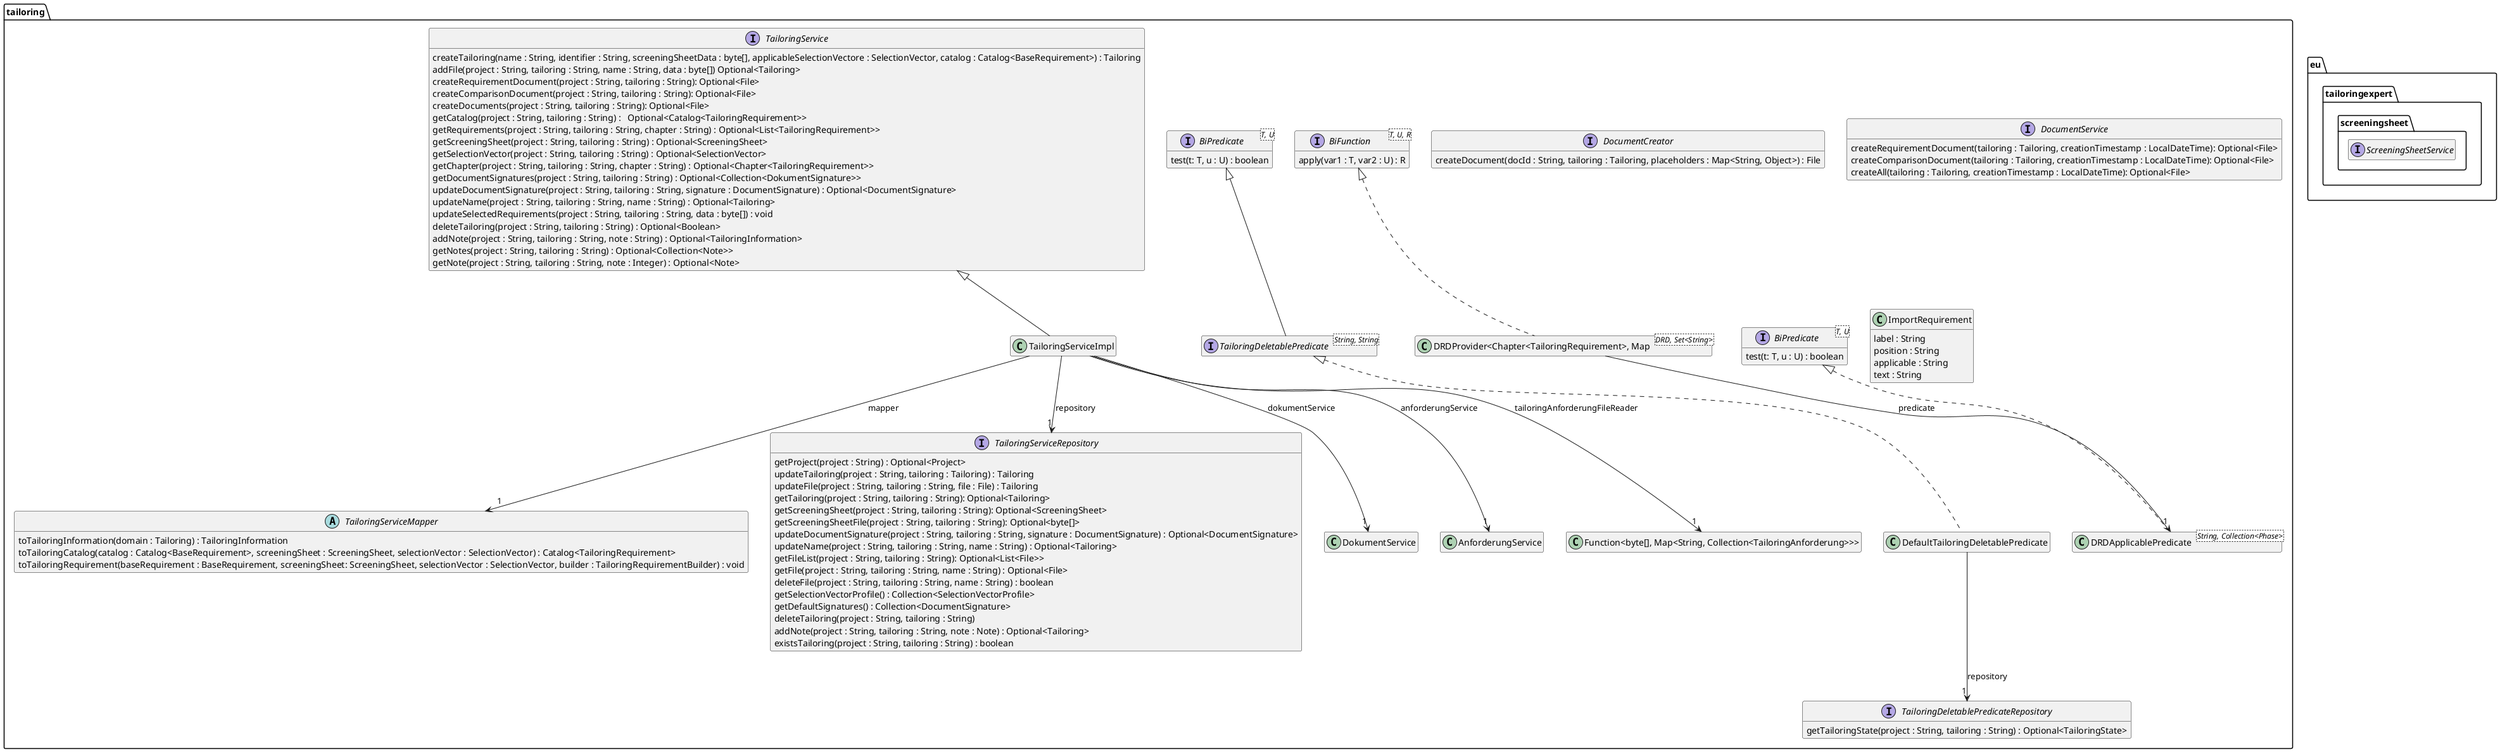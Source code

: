 @startuml Ebene3.png
hide empty members

package eu.tailoringexpert {
    package screeningsheet {
        interface ScreeningSheetService
    }
}

package tailoring {

    interface "BiPredicate<T, U>" as AnwendbarBiFunction {
        test(t: T, u : U) : boolean
    }
    class DRDApplicablePredicate<String, Collection<Phase>> {
    }
    AnwendbarBiFunction <|.. DRDApplicablePredicate

    interface "BiFunction<T, U, R>" as DRDProviderBiFunction {
        apply(var1 : T, var2 : U) : R
    }
    class "DRDProvider<Chapter<TailoringRequirement>, Map<DRD, Set<String>>" as DRDProvider{
    }
    DRDProviderBiFunction <|.. DRDProvider
    DRDProvider --> "1" DRDApplicablePredicate : predicate

    interface DocumentCreator {
        createDocument(docId : String, tailoring : Tailoring, placeholders : Map<String, Object>) : File
    }

    interface TailoringDeletablePredicateRepository {
        getTailoringState(project : String, tailoring : String) : Optional<TailoringState>
    }

    interface "BiPredicate<T, U>" as BiPredicate {
         test(t: T, u : U) : boolean
    }
    interface "TailoringDeletablePredicate<String, String>"  as TailoringDeletablePredicate{
    }
    BiPredicate <|-- TailoringDeletablePredicate
    class DefaultTailoringDeletablePredicate {
    }
    TailoringDeletablePredicate <|.. DefaultTailoringDeletablePredicate
    DefaultTailoringDeletablePredicate --> "1" TailoringDeletablePredicateRepository : repository


    interface TailoringService {
        createTailoring(name : String, identifier : String, screeningSheetData : byte[], applicableSelectionVectore : SelectionVector, catalog : Catalog<BaseRequirement>) : Tailoring
        addFile(project : String, tailoring : String, name : String, data : byte[]) Optional<Tailoring>
        createRequirementDocument(project : String, tailoring : String): Optional<File>
        createComparisonDocument(project : String, tailoring : String): Optional<File>
        createDocuments(project : String, tailoring : String): Optional<File>
        getCatalog(project : String, tailoring : String) :   Optional<Catalog<TailoringRequirement>>
        getRequirements(project : String, tailoring : String, chapter : String) : Optional<List<TailoringRequirement>>
        getScreeningSheet(project : String, tailoring : String) : Optional<ScreeningSheet>
        getSelectionVector(project : String, tailoring : String) : Optional<SelectionVector>
        getChapter(project : String, tailoring : String, chapter : String) : Optional<Chapter<TailoringRequirement>>
        getDocumentSignatures(project : String, tailoring : String) : Optional<Collection<DokumentSignature>>
        updateDocumentSignature(project : String, tailoring : String, signature : DocumentSignature) : Optional<DocumentSignature>
        updateName(project : String, tailoring : String, name : String) : Optional<Tailoring>
        updateSelectedRequirements(project : String, tailoring : String, data : byte[]) : void
        deleteTailoring(project : String, tailoring : String) : Optional<Boolean>
        addNote(project : String, tailoring : String, note : String) : Optional<TailoringInformation>
        getNotes(project : String, tailoring : String) : Optional<Collection<Note>>
        getNote(project : String, tailoring : String, note : Integer) : Optional<Note>
    }

    abstract class TailoringServiceMapper {
        toTailoringInformation(domain : Tailoring) : TailoringInformation
        toTailoringCatalog(catalog : Catalog<BaseRequirement>, screeningSheet : ScreeningSheet, selectionVector : SelectionVector) : Catalog<TailoringRequirement>
        toTailoringRequirement(baseRequirement : BaseRequirement, screeningSheet: ScreeningSheet, selectionVector : SelectionVector, builder : TailoringRequirementBuilder) : void
    }

    interface TailoringServiceRepository {
        getProject(project : String) : Optional<Project>
        updateTailoring(project : String, tailoring : Tailoring) : Tailoring
        updateFile(project : String, tailoring : String, file : File) : Tailoring
        getTailoring(project : String, tailoring : String): Optional<Tailoring>
        getScreeningSheet(project : String, tailoring : String): Optional<ScreeningSheet>
        getScreeningSheetFile(project : String, tailoring : String): Optional<byte[]>
        updateDocumentSignature(project : String, tailoring : String, signature : DocumentSignature) : Optional<DocumentSignature>
        updateName(project : String, tailoring : String, name : String) : Optional<Tailoring>
        getFileList(project : String, tailoring : String): Optional<List<File>>
        getFile(project : String, tailoring : String, name : String) : Optional<File>
        deleteFile(project : String, tailoring : String, name : String) : boolean
        getSelectionVectorProfile() : Collection<SelectionVectorProfile>
        getDefaultSignatures() : Collection<DocumentSignature>
        deleteTailoring(project : String, tailoring : String)
        addNote(project : String, tailoring : String, note : Note) : Optional<Tailoring>
        existsTailoring(project : String, tailoring : String) : boolean
    }

    interface DocumentService {
        createRequirementDocument(tailoring : Tailoring, creationTimestamp : LocalDateTime): Optional<File>
        createComparisonDocument(tailoring : Tailoring, creationTimestamp : LocalDateTime): Optional<File>
        createAll(tailoring : Tailoring, creationTimestamp : LocalDateTime): Optional<File>
    }

    class ImportRequirement {
        label : String
        position : String
        applicable : String
        text : String
    }

    class TailoringServiceImpl {
    }
    TailoringService <|-- TailoringServiceImpl
    TailoringServiceImpl --> "1" TailoringServiceRepository : repository
    TailoringServiceImpl --> "1" TailoringServiceMapper : mapper
    TailoringServiceImpl --> "1" DokumentService : dokumentService
    TailoringServiceImpl --> "1" AnforderungService : anforderungService
    TailoringServiceImpl --> "1" "Function<byte[], Map<String, Collection<TailoringAnforderung>>>" : tailoringAnforderungFileReader
}
@enduml